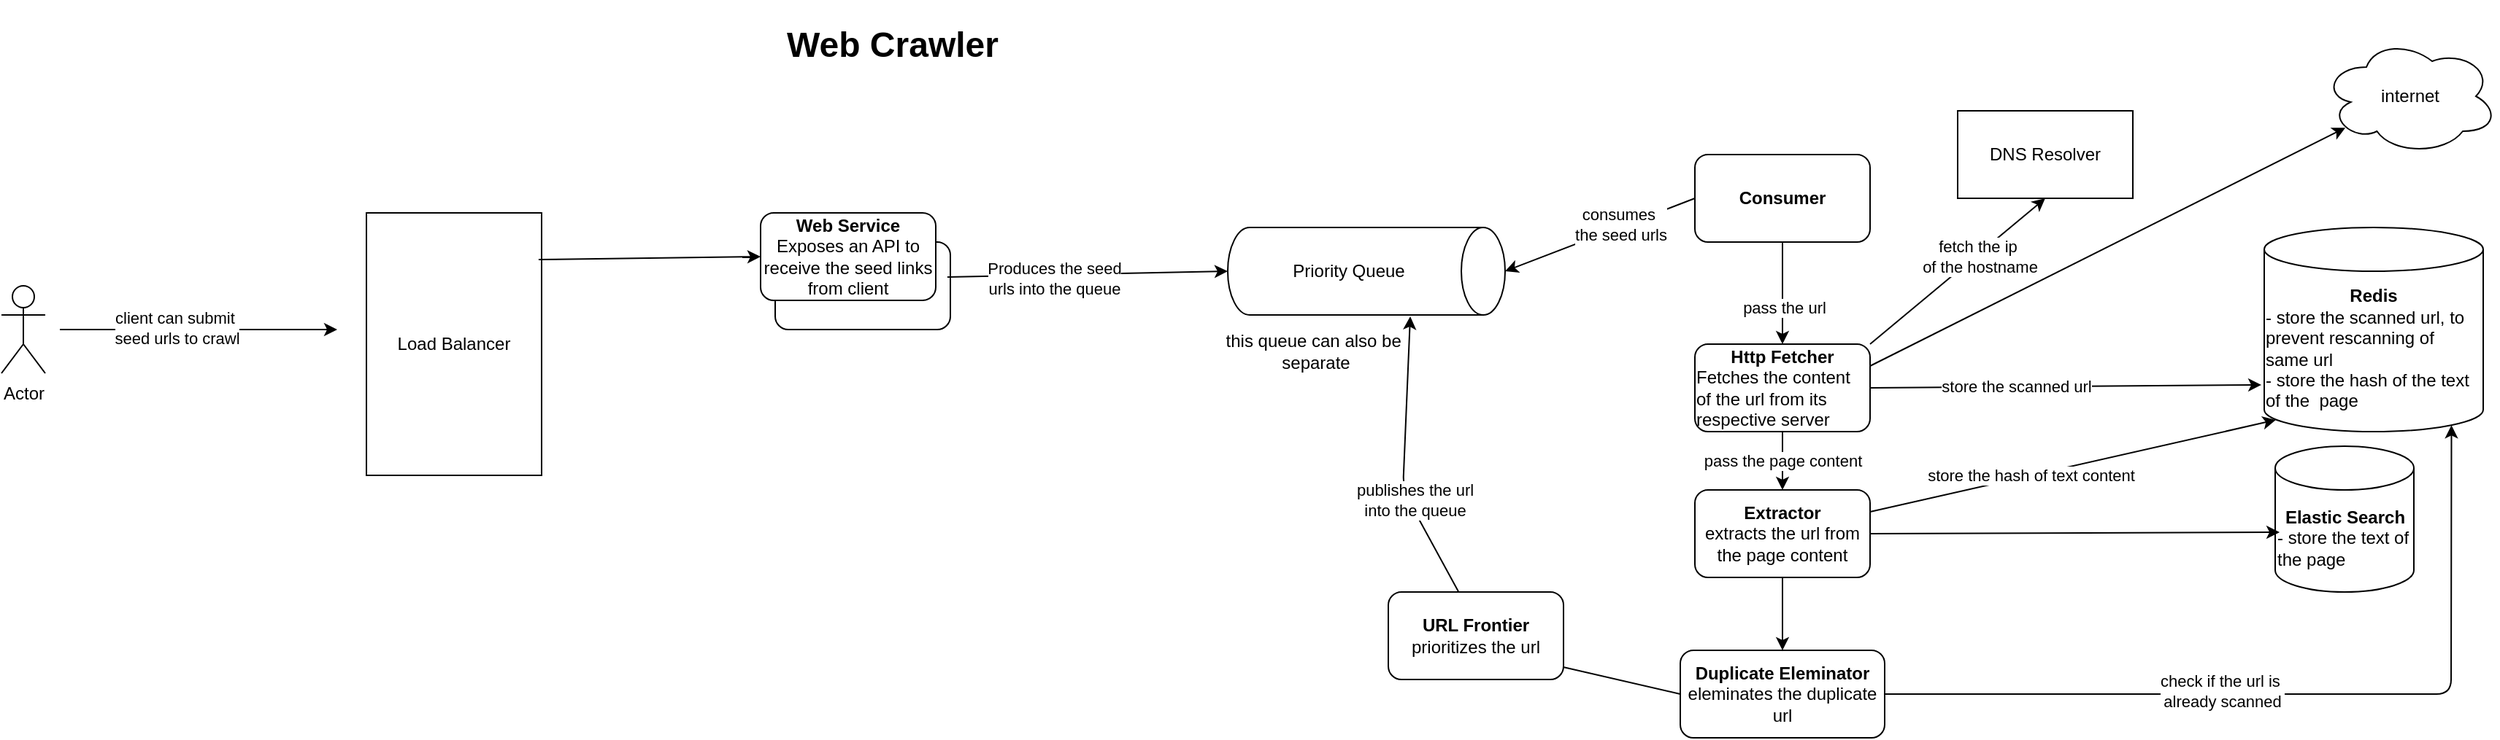 <mxfile version="14.5.3" type="device"><diagram id="pusLufehu31q9XmORa8C" name="Page-1"><mxGraphModel dx="1422" dy="715" grid="1" gridSize="10" guides="1" tooltips="1" connect="1" arrows="1" fold="1" page="1" pageScale="1" pageWidth="827" pageHeight="1169" math="0" shadow="0"><root><mxCell id="0"/><mxCell id="1" parent="0"/><mxCell id="Qhcz91zbYhbOcn6JNwbH-1" value="&lt;h1&gt;Web Crawler&lt;/h1&gt;" style="text;html=1;align=center;verticalAlign=middle;resizable=0;points=[];autosize=1;" vertex="1" parent="1"><mxGeometry x="600" y="50" width="160" height="50" as="geometry"/></mxCell><mxCell id="Qhcz91zbYhbOcn6JNwbH-2" value="Actor" style="shape=umlActor;verticalLabelPosition=bottom;verticalAlign=top;html=1;outlineConnect=0;" vertex="1" parent="1"><mxGeometry x="70" y="240" width="30" height="60" as="geometry"/></mxCell><mxCell id="Qhcz91zbYhbOcn6JNwbH-3" value="" style="endArrow=classic;html=1;" edge="1" parent="1"><mxGeometry width="50" height="50" relative="1" as="geometry"><mxPoint x="110" y="270" as="sourcePoint"/><mxPoint x="300" y="270" as="targetPoint"/></mxGeometry></mxCell><mxCell id="Qhcz91zbYhbOcn6JNwbH-4" value="client can submit&amp;nbsp;&lt;br&gt;seed urls to crawl" style="edgeLabel;html=1;align=center;verticalAlign=middle;resizable=0;points=[];" vertex="1" connectable="0" parent="Qhcz91zbYhbOcn6JNwbH-3"><mxGeometry x="-0.158" y="1" relative="1" as="geometry"><mxPoint as="offset"/></mxGeometry></mxCell><mxCell id="Qhcz91zbYhbOcn6JNwbH-5" value="Load Balancer" style="rounded=0;whiteSpace=wrap;html=1;" vertex="1" parent="1"><mxGeometry x="320" y="190" width="120" height="180" as="geometry"/></mxCell><mxCell id="Qhcz91zbYhbOcn6JNwbH-9" value="" style="endArrow=classic;html=1;exitX=0.983;exitY=0.178;exitDx=0;exitDy=0;exitPerimeter=0;entryX=0;entryY=0.5;entryDx=0;entryDy=0;" edge="1" parent="1" source="Qhcz91zbYhbOcn6JNwbH-5" target="Qhcz91zbYhbOcn6JNwbH-6"><mxGeometry width="50" height="50" relative="1" as="geometry"><mxPoint x="510" y="320" as="sourcePoint"/><mxPoint x="560" y="270" as="targetPoint"/></mxGeometry></mxCell><mxCell id="Qhcz91zbYhbOcn6JNwbH-10" value="" style="group" vertex="1" connectable="0" parent="1"><mxGeometry x="590" y="190" width="130" height="80" as="geometry"/></mxCell><mxCell id="Qhcz91zbYhbOcn6JNwbH-8" value="" style="rounded=1;whiteSpace=wrap;html=1;" vertex="1" parent="Qhcz91zbYhbOcn6JNwbH-10"><mxGeometry x="10" y="20" width="120" height="60" as="geometry"/></mxCell><mxCell id="Qhcz91zbYhbOcn6JNwbH-6" value="&lt;b&gt;Web Service&lt;br&gt;&lt;/b&gt;Exposes an API to receive the seed links from client" style="rounded=1;whiteSpace=wrap;html=1;" vertex="1" parent="Qhcz91zbYhbOcn6JNwbH-10"><mxGeometry width="120" height="60" as="geometry"/></mxCell><mxCell id="Qhcz91zbYhbOcn6JNwbH-11" value="Priority Queue" style="shape=cylinder3;whiteSpace=wrap;html=1;boundedLbl=1;backgroundOutline=1;size=15;direction=south;" vertex="1" parent="1"><mxGeometry x="910" y="200" width="190" height="60" as="geometry"/></mxCell><mxCell id="Qhcz91zbYhbOcn6JNwbH-12" value="" style="endArrow=classic;html=1;exitX=0.983;exitY=0.4;exitDx=0;exitDy=0;exitPerimeter=0;entryX=0.5;entryY=1;entryDx=0;entryDy=0;entryPerimeter=0;" edge="1" parent="1" source="Qhcz91zbYhbOcn6JNwbH-8" target="Qhcz91zbYhbOcn6JNwbH-11"><mxGeometry width="50" height="50" relative="1" as="geometry"><mxPoint x="810" y="390" as="sourcePoint"/><mxPoint x="860" y="340" as="targetPoint"/></mxGeometry></mxCell><mxCell id="Qhcz91zbYhbOcn6JNwbH-13" value="Produces the seed &lt;br&gt;urls into the queue" style="edgeLabel;html=1;align=center;verticalAlign=middle;resizable=0;points=[];" vertex="1" connectable="0" parent="Qhcz91zbYhbOcn6JNwbH-12"><mxGeometry x="-0.24" y="-2" relative="1" as="geometry"><mxPoint as="offset"/></mxGeometry></mxCell><mxCell id="Qhcz91zbYhbOcn6JNwbH-14" value="&lt;b&gt;Consumer&lt;/b&gt;&lt;br&gt;" style="rounded=1;whiteSpace=wrap;html=1;" vertex="1" parent="1"><mxGeometry x="1230" y="150" width="120" height="60" as="geometry"/></mxCell><mxCell id="Qhcz91zbYhbOcn6JNwbH-15" value="" style="endArrow=classic;html=1;entryX=0.5;entryY=0;entryDx=0;entryDy=0;entryPerimeter=0;exitX=0;exitY=0.5;exitDx=0;exitDy=0;" edge="1" parent="1" source="Qhcz91zbYhbOcn6JNwbH-14" target="Qhcz91zbYhbOcn6JNwbH-11"><mxGeometry width="50" height="50" relative="1" as="geometry"><mxPoint x="1100" y="330" as="sourcePoint"/><mxPoint x="1150" y="280" as="targetPoint"/></mxGeometry></mxCell><mxCell id="Qhcz91zbYhbOcn6JNwbH-16" value="consumes&amp;nbsp;&lt;br&gt;the seed urls" style="edgeLabel;html=1;align=center;verticalAlign=middle;resizable=0;points=[];" vertex="1" connectable="0" parent="Qhcz91zbYhbOcn6JNwbH-15"><mxGeometry x="-0.224" y="-2" relative="1" as="geometry"><mxPoint as="offset"/></mxGeometry></mxCell><mxCell id="Qhcz91zbYhbOcn6JNwbH-17" value="" style="endArrow=classic;html=1;exitX=0;exitY=0.5;exitDx=0;exitDy=0;entryX=1.017;entryY=0.342;entryDx=0;entryDy=0;entryPerimeter=0;" edge="1" parent="1" source="Qhcz91zbYhbOcn6JNwbH-31" target="Qhcz91zbYhbOcn6JNwbH-11"><mxGeometry width="50" height="50" relative="1" as="geometry"><mxPoint x="1420" y="150" as="sourcePoint"/><mxPoint x="1050" y="250" as="targetPoint"/><Array as="points"><mxPoint x="1090" y="490"/><mxPoint x="1030" y="380"/></Array></mxGeometry></mxCell><mxCell id="Qhcz91zbYhbOcn6JNwbH-18" value="publishes the url&lt;br&gt;into the queue" style="edgeLabel;html=1;align=center;verticalAlign=middle;resizable=0;points=[];" vertex="1" connectable="0" parent="Qhcz91zbYhbOcn6JNwbH-17"><mxGeometry x="0.062" relative="1" as="geometry"><mxPoint x="-19.92" y="-44.85" as="offset"/></mxGeometry></mxCell><mxCell id="Qhcz91zbYhbOcn6JNwbH-19" value="this queue can also be&amp;nbsp;&lt;br&gt;separate" style="text;html=1;align=center;verticalAlign=middle;resizable=0;points=[];autosize=1;" vertex="1" parent="1"><mxGeometry x="900" y="270" width="140" height="30" as="geometry"/></mxCell><mxCell id="Qhcz91zbYhbOcn6JNwbH-20" value="&lt;b&gt;Redis&lt;/b&gt;&lt;br&gt;&lt;div style=&quot;text-align: left&quot;&gt;&lt;span&gt;- store the scanned url, to prevent rescanning of same url&lt;/span&gt;&lt;/div&gt;&lt;div style=&quot;text-align: left&quot;&gt;&lt;span&gt;- store the hash of the text of the&amp;nbsp; page&lt;/span&gt;&lt;/div&gt;" style="shape=cylinder3;whiteSpace=wrap;html=1;boundedLbl=1;backgroundOutline=1;size=15;" vertex="1" parent="1"><mxGeometry x="1620" y="200" width="150" height="140" as="geometry"/></mxCell><mxCell id="Qhcz91zbYhbOcn6JNwbH-21" value="" style="endArrow=classic;html=1;entryX=0.053;entryY=0.943;entryDx=0;entryDy=0;entryPerimeter=0;exitX=1;exitY=0.25;exitDx=0;exitDy=0;" edge="1" parent="1" source="Qhcz91zbYhbOcn6JNwbH-29" target="Qhcz91zbYhbOcn6JNwbH-20"><mxGeometry width="50" height="50" relative="1" as="geometry"><mxPoint x="1360" y="290" as="sourcePoint"/><mxPoint x="1480" y="310" as="targetPoint"/><Array as="points"/></mxGeometry></mxCell><mxCell id="Qhcz91zbYhbOcn6JNwbH-32" value="store the hash of text content" style="edgeLabel;html=1;align=center;verticalAlign=middle;resizable=0;points=[];" vertex="1" connectable="0" parent="Qhcz91zbYhbOcn6JNwbH-21"><mxGeometry x="-0.518" y="1" relative="1" as="geometry"><mxPoint x="42.93" y="-8.78" as="offset"/></mxGeometry></mxCell><mxCell id="Qhcz91zbYhbOcn6JNwbH-22" value="&lt;b&gt;Elastic Search&lt;/b&gt;&lt;br&gt;&lt;div style=&quot;text-align: left&quot;&gt;&lt;span&gt;- store the text of the page&lt;/span&gt;&lt;/div&gt;" style="shape=cylinder3;whiteSpace=wrap;html=1;boundedLbl=1;backgroundOutline=1;size=15;" vertex="1" parent="1"><mxGeometry x="1627.5" y="350" width="95" height="100" as="geometry"/></mxCell><mxCell id="Qhcz91zbYhbOcn6JNwbH-23" value="" style="endArrow=classic;html=1;entryX=0.032;entryY=0.59;entryDx=0;entryDy=0;entryPerimeter=0;exitX=1;exitY=0.5;exitDx=0;exitDy=0;" edge="1" parent="1" source="Qhcz91zbYhbOcn6JNwbH-29" target="Qhcz91zbYhbOcn6JNwbH-22"><mxGeometry width="50" height="50" relative="1" as="geometry"><mxPoint x="1290" y="230" as="sourcePoint"/><mxPoint x="1410" y="410" as="targetPoint"/><Array as="points"/></mxGeometry></mxCell><mxCell id="Qhcz91zbYhbOcn6JNwbH-30" value="pass the page content" style="edgeStyle=orthogonalEdgeStyle;rounded=0;orthogonalLoop=1;jettySize=auto;html=1;" edge="1" parent="1" source="Qhcz91zbYhbOcn6JNwbH-25" target="Qhcz91zbYhbOcn6JNwbH-29"><mxGeometry relative="1" as="geometry"/></mxCell><mxCell id="Qhcz91zbYhbOcn6JNwbH-25" value="&lt;b&gt;Http Fetcher&lt;/b&gt;&lt;br&gt;&lt;div style=&quot;text-align: left&quot;&gt;&lt;span&gt;Fetches the content of the url from its respective server&lt;/span&gt;&lt;/div&gt;" style="rounded=1;whiteSpace=wrap;html=1;" vertex="1" parent="1"><mxGeometry x="1230" y="280" width="120" height="60" as="geometry"/></mxCell><mxCell id="Qhcz91zbYhbOcn6JNwbH-27" value="" style="endArrow=classic;html=1;entryX=0.5;entryY=0;entryDx=0;entryDy=0;exitX=0.5;exitY=1;exitDx=0;exitDy=0;" edge="1" parent="1" source="Qhcz91zbYhbOcn6JNwbH-14" target="Qhcz91zbYhbOcn6JNwbH-25"><mxGeometry width="50" height="50" relative="1" as="geometry"><mxPoint x="1290" y="230" as="sourcePoint"/><mxPoint x="1030" y="530" as="targetPoint"/></mxGeometry></mxCell><mxCell id="Qhcz91zbYhbOcn6JNwbH-28" value="pass the url" style="edgeLabel;html=1;align=center;verticalAlign=middle;resizable=0;points=[];" vertex="1" connectable="0" parent="Qhcz91zbYhbOcn6JNwbH-27"><mxGeometry x="0.286" y="1" relative="1" as="geometry"><mxPoint as="offset"/></mxGeometry></mxCell><mxCell id="Qhcz91zbYhbOcn6JNwbH-38" value="" style="edgeStyle=orthogonalEdgeStyle;rounded=0;orthogonalLoop=1;jettySize=auto;html=1;" edge="1" parent="1" source="Qhcz91zbYhbOcn6JNwbH-29" target="Qhcz91zbYhbOcn6JNwbH-31"><mxGeometry relative="1" as="geometry"/></mxCell><mxCell id="Qhcz91zbYhbOcn6JNwbH-29" value="&lt;b&gt;Extractor&lt;/b&gt;&lt;br&gt;extracts the url from the page content" style="rounded=1;whiteSpace=wrap;html=1;" vertex="1" parent="1"><mxGeometry x="1230" y="380" width="120" height="60" as="geometry"/></mxCell><mxCell id="Qhcz91zbYhbOcn6JNwbH-31" value="&lt;b&gt;Duplicate Eleminator&lt;/b&gt;&lt;br&gt;eleminates the duplicate url" style="rounded=1;whiteSpace=wrap;html=1;" vertex="1" parent="1"><mxGeometry x="1220" y="490" width="140" height="60" as="geometry"/></mxCell><mxCell id="Qhcz91zbYhbOcn6JNwbH-33" value="" style="endArrow=classic;html=1;exitX=1;exitY=0.5;exitDx=0;exitDy=0;entryX=-0.013;entryY=0.771;entryDx=0;entryDy=0;entryPerimeter=0;" edge="1" parent="1" source="Qhcz91zbYhbOcn6JNwbH-25" target="Qhcz91zbYhbOcn6JNwbH-20"><mxGeometry width="50" height="50" relative="1" as="geometry"><mxPoint x="1520" y="290" as="sourcePoint"/><mxPoint x="1570" y="240" as="targetPoint"/></mxGeometry></mxCell><mxCell id="Qhcz91zbYhbOcn6JNwbH-34" value="store the scanned url" style="edgeLabel;html=1;align=center;verticalAlign=middle;resizable=0;points=[];" vertex="1" connectable="0" parent="Qhcz91zbYhbOcn6JNwbH-33"><mxGeometry x="-0.254" relative="1" as="geometry"><mxPoint as="offset"/></mxGeometry></mxCell><mxCell id="Qhcz91zbYhbOcn6JNwbH-35" value="" style="endArrow=classic;html=1;exitX=1;exitY=0.5;exitDx=0;exitDy=0;entryX=0.855;entryY=1;entryDx=0;entryDy=-4.35;entryPerimeter=0;" edge="1" parent="1" source="Qhcz91zbYhbOcn6JNwbH-31" target="Qhcz91zbYhbOcn6JNwbH-20"><mxGeometry width="50" height="50" relative="1" as="geometry"><mxPoint x="1610" y="580" as="sourcePoint"/><mxPoint x="1660" y="530" as="targetPoint"/><Array as="points"><mxPoint x="1748" y="520"/></Array></mxGeometry></mxCell><mxCell id="Qhcz91zbYhbOcn6JNwbH-36" value="check if the url is&amp;nbsp;&lt;br&gt;already scanned" style="edgeLabel;html=1;align=center;verticalAlign=middle;resizable=0;points=[];" vertex="1" connectable="0" parent="Qhcz91zbYhbOcn6JNwbH-35"><mxGeometry x="-0.193" y="2" relative="1" as="geometry"><mxPoint as="offset"/></mxGeometry></mxCell><mxCell id="Qhcz91zbYhbOcn6JNwbH-37" value="&lt;b&gt;URL Frontier&lt;/b&gt;&lt;br&gt;prioritizes the url" style="rounded=1;whiteSpace=wrap;html=1;" vertex="1" parent="1"><mxGeometry x="1020" y="450" width="120" height="60" as="geometry"/></mxCell><mxCell id="Qhcz91zbYhbOcn6JNwbH-40" value="DNS Resolver" style="rounded=0;whiteSpace=wrap;html=1;" vertex="1" parent="1"><mxGeometry x="1410" y="120" width="120" height="60" as="geometry"/></mxCell><mxCell id="Qhcz91zbYhbOcn6JNwbH-41" value="" style="endArrow=classic;html=1;entryX=0.5;entryY=1;entryDx=0;entryDy=0;exitX=1;exitY=0;exitDx=0;exitDy=0;" edge="1" parent="1" source="Qhcz91zbYhbOcn6JNwbH-25" target="Qhcz91zbYhbOcn6JNwbH-40"><mxGeometry width="50" height="50" relative="1" as="geometry"><mxPoint x="1170" y="650" as="sourcePoint"/><mxPoint x="1220" y="600" as="targetPoint"/></mxGeometry></mxCell><mxCell id="Qhcz91zbYhbOcn6JNwbH-42" value="fetch the ip&amp;nbsp;&lt;br&gt;of the hostname" style="edgeLabel;html=1;align=center;verticalAlign=middle;resizable=0;points=[];" vertex="1" connectable="0" parent="Qhcz91zbYhbOcn6JNwbH-41"><mxGeometry x="0.228" y="-1" relative="1" as="geometry"><mxPoint as="offset"/></mxGeometry></mxCell><mxCell id="Qhcz91zbYhbOcn6JNwbH-43" value="internet" style="ellipse;shape=cloud;whiteSpace=wrap;html=1;" vertex="1" parent="1"><mxGeometry x="1660" y="70" width="120" height="80" as="geometry"/></mxCell><mxCell id="Qhcz91zbYhbOcn6JNwbH-44" value="" style="endArrow=classic;html=1;exitX=1;exitY=0.25;exitDx=0;exitDy=0;entryX=0.13;entryY=0.77;entryDx=0;entryDy=0;entryPerimeter=0;" edge="1" parent="1" source="Qhcz91zbYhbOcn6JNwbH-25" target="Qhcz91zbYhbOcn6JNwbH-43"><mxGeometry width="50" height="50" relative="1" as="geometry"><mxPoint x="1520" y="240" as="sourcePoint"/><mxPoint x="1570" y="190" as="targetPoint"/></mxGeometry></mxCell></root></mxGraphModel></diagram></mxfile>